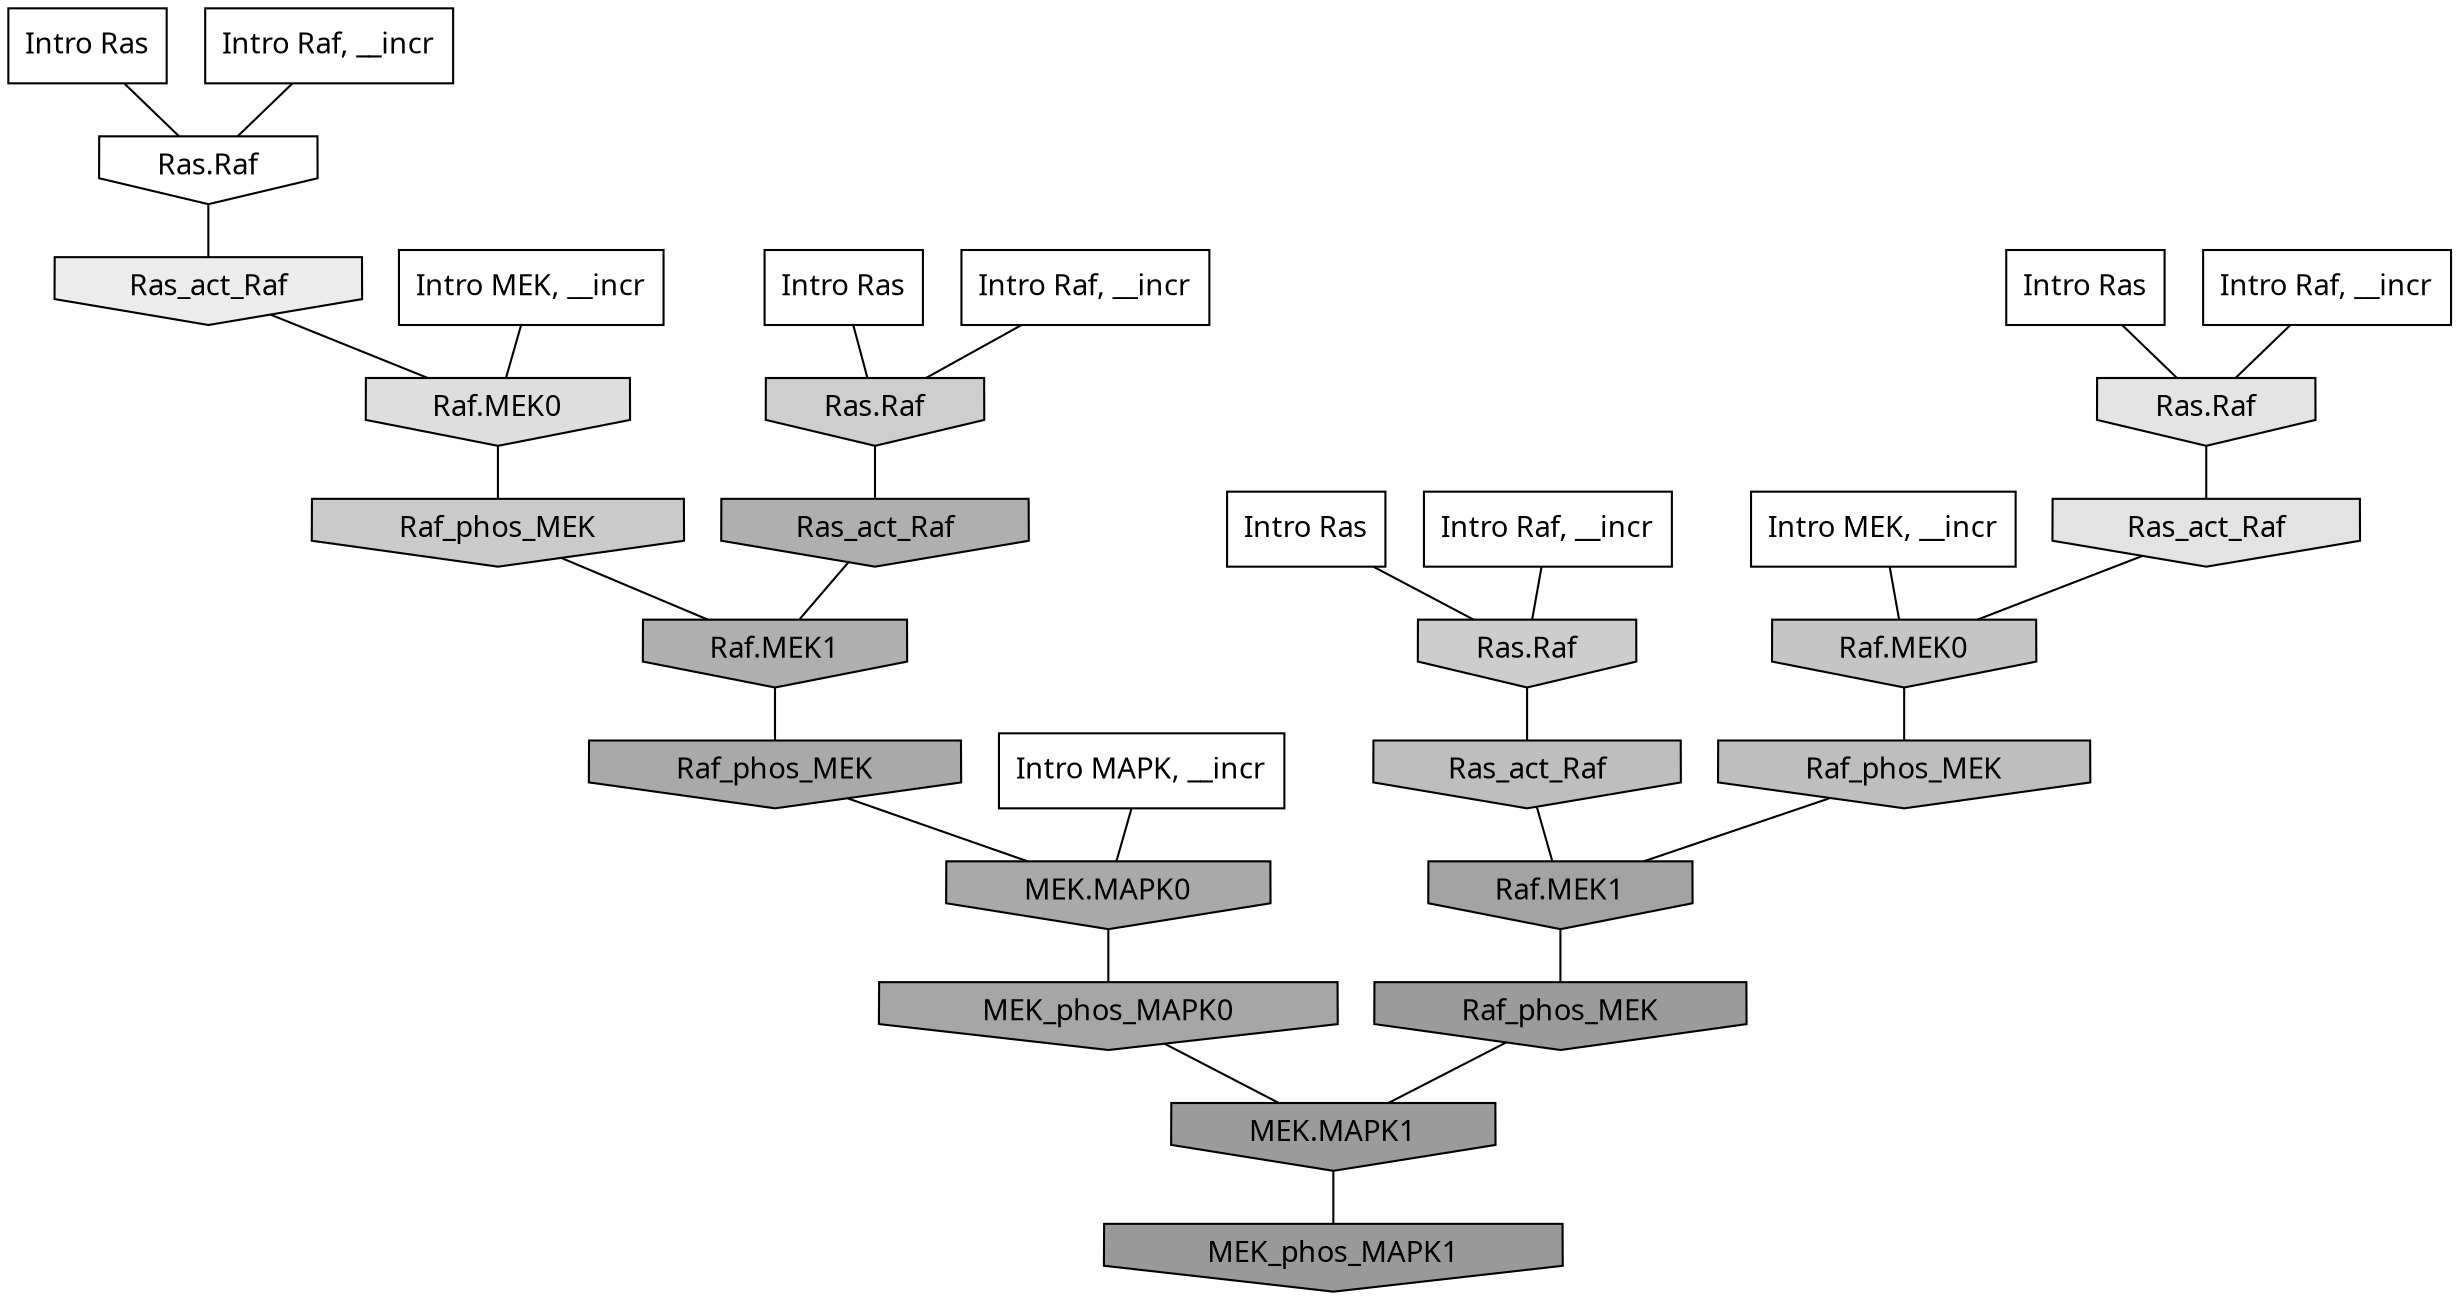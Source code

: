 digraph G{
  rankdir="TB";
  ranksep=0.30;
  node [fontname="CMU Serif"];
  edge [fontname="CMU Serif"];
  
  14 [label="Intro Ras", shape=rectangle, style=filled, fillcolor="0.000 0.000 1.000"]
  
  18 [label="Intro Ras", shape=rectangle, style=filled, fillcolor="0.000 0.000 1.000"]
  
  87 [label="Intro Ras", shape=rectangle, style=filled, fillcolor="0.000 0.000 1.000"]
  
  89 [label="Intro Ras", shape=rectangle, style=filled, fillcolor="0.000 0.000 1.000"]
  
  220 [label="Intro Raf, __incr", shape=rectangle, style=filled, fillcolor="0.000 0.000 1.000"]
  
  383 [label="Intro Raf, __incr", shape=rectangle, style=filled, fillcolor="0.000 0.000 1.000"]
  
  421 [label="Intro Raf, __incr", shape=rectangle, style=filled, fillcolor="0.000 0.000 1.000"]
  
  794 [label="Intro Raf, __incr", shape=rectangle, style=filled, fillcolor="0.000 0.000 1.000"]
  
  1498 [label="Intro MEK, __incr", shape=rectangle, style=filled, fillcolor="0.000 0.000 1.000"]
  
  1709 [label="Intro MEK, __incr", shape=rectangle, style=filled, fillcolor="0.000 0.000 1.000"]
  
  2783 [label="Intro MAPK, __incr", shape=rectangle, style=filled, fillcolor="0.000 0.000 1.000"]
  
  3220 [label="Ras.Raf", shape=invhouse, style=filled, fillcolor="0.000 0.000 1.000"]
  
  4025 [label="Ras_act_Raf", shape=invhouse, style=filled, fillcolor="0.000 0.000 0.923"]
  
  4439 [label="Ras.Raf", shape=invhouse, style=filled, fillcolor="0.000 0.000 0.893"]
  
  4505 [label="Ras_act_Raf", shape=invhouse, style=filled, fillcolor="0.000 0.000 0.889"]
  
  4780 [label="Raf.MEK0", shape=invhouse, style=filled, fillcolor="0.000 0.000 0.871"]
  
  5890 [label="Ras.Raf", shape=invhouse, style=filled, fillcolor="0.000 0.000 0.807"]
  
  5928 [label="Ras.Raf", shape=invhouse, style=filled, fillcolor="0.000 0.000 0.804"]
  
  6170 [label="Raf_phos_MEK", shape=invhouse, style=filled, fillcolor="0.000 0.000 0.791"]
  
  6638 [label="Raf.MEK0", shape=invhouse, style=filled, fillcolor="0.000 0.000 0.771"]
  
  7474 [label="Ras_act_Raf", shape=invhouse, style=filled, fillcolor="0.000 0.000 0.743"]
  
  7492 [label="Raf_phos_MEK", shape=invhouse, style=filled, fillcolor="0.000 0.000 0.743"]
  
  9401 [label="Ras_act_Raf", shape=invhouse, style=filled, fillcolor="0.000 0.000 0.685"]
  
  9425 [label="Raf.MEK1", shape=invhouse, style=filled, fillcolor="0.000 0.000 0.684"]
  
  10432 [label="Raf_phos_MEK", shape=invhouse, style=filled, fillcolor="0.000 0.000 0.663"]
  
  10434 [label="MEK.MAPK0", shape=invhouse, style=filled, fillcolor="0.000 0.000 0.663"]
  
  11102 [label="MEK_phos_MAPK0", shape=invhouse, style=filled, fillcolor="0.000 0.000 0.649"]
  
  11747 [label="Raf.MEK1", shape=invhouse, style=filled, fillcolor="0.000 0.000 0.637"]
  
  13494 [label="Raf_phos_MEK", shape=invhouse, style=filled, fillcolor="0.000 0.000 0.608"]
  
  13506 [label="MEK.MAPK1", shape=invhouse, style=filled, fillcolor="0.000 0.000 0.608"]
  
  13985 [label="MEK_phos_MAPK1", shape=invhouse, style=filled, fillcolor="0.000 0.000 0.600"]
  
  
  13506 -> 13985 [dir=none, color="0.000 0.000 0.000"] 
  13494 -> 13506 [dir=none, color="0.000 0.000 0.000"] 
  11747 -> 13494 [dir=none, color="0.000 0.000 0.000"] 
  11102 -> 13506 [dir=none, color="0.000 0.000 0.000"] 
  10434 -> 11102 [dir=none, color="0.000 0.000 0.000"] 
  10432 -> 10434 [dir=none, color="0.000 0.000 0.000"] 
  9425 -> 10432 [dir=none, color="0.000 0.000 0.000"] 
  9401 -> 9425 [dir=none, color="0.000 0.000 0.000"] 
  7492 -> 11747 [dir=none, color="0.000 0.000 0.000"] 
  7474 -> 11747 [dir=none, color="0.000 0.000 0.000"] 
  6638 -> 7492 [dir=none, color="0.000 0.000 0.000"] 
  6170 -> 9425 [dir=none, color="0.000 0.000 0.000"] 
  5928 -> 7474 [dir=none, color="0.000 0.000 0.000"] 
  5890 -> 9401 [dir=none, color="0.000 0.000 0.000"] 
  4780 -> 6170 [dir=none, color="0.000 0.000 0.000"] 
  4505 -> 6638 [dir=none, color="0.000 0.000 0.000"] 
  4439 -> 4505 [dir=none, color="0.000 0.000 0.000"] 
  4025 -> 4780 [dir=none, color="0.000 0.000 0.000"] 
  3220 -> 4025 [dir=none, color="0.000 0.000 0.000"] 
  2783 -> 10434 [dir=none, color="0.000 0.000 0.000"] 
  1709 -> 6638 [dir=none, color="0.000 0.000 0.000"] 
  1498 -> 4780 [dir=none, color="0.000 0.000 0.000"] 
  794 -> 5890 [dir=none, color="0.000 0.000 0.000"] 
  421 -> 4439 [dir=none, color="0.000 0.000 0.000"] 
  383 -> 3220 [dir=none, color="0.000 0.000 0.000"] 
  220 -> 5928 [dir=none, color="0.000 0.000 0.000"] 
  89 -> 5890 [dir=none, color="0.000 0.000 0.000"] 
  87 -> 4439 [dir=none, color="0.000 0.000 0.000"] 
  18 -> 5928 [dir=none, color="0.000 0.000 0.000"] 
  14 -> 3220 [dir=none, color="0.000 0.000 0.000"] 
  
  }
